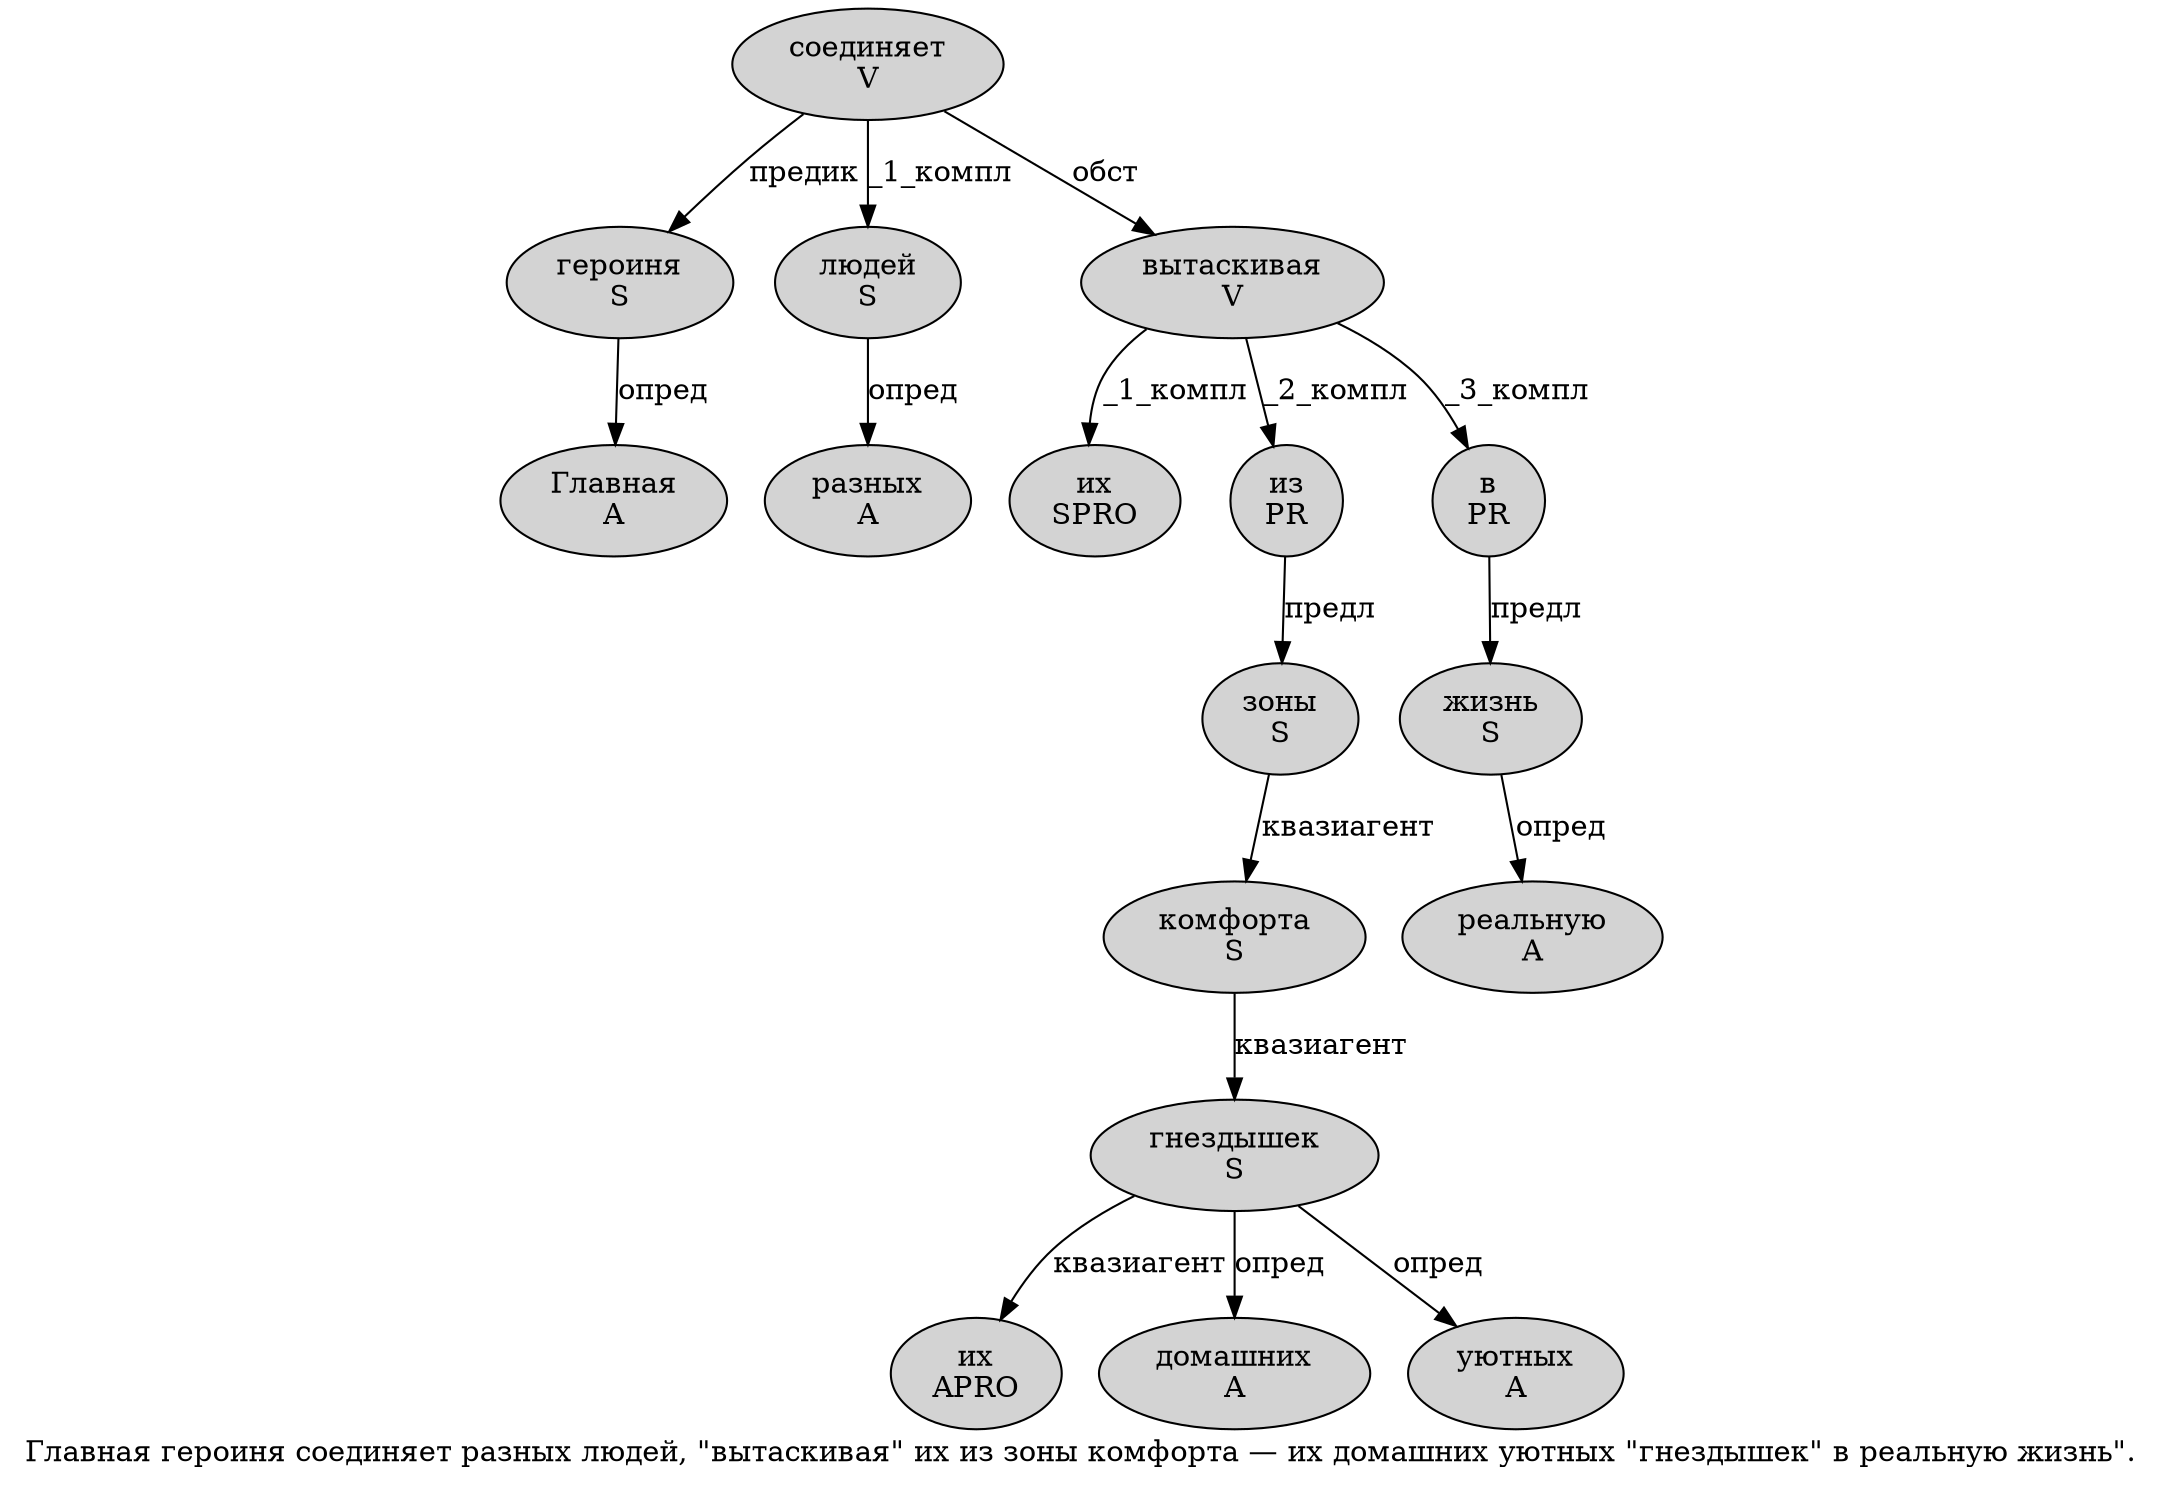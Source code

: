 digraph SENTENCE_965 {
	graph [label="Главная героиня соединяет разных людей, \"вытаскивая\" их из зоны комфорта — их домашних уютных \"гнездышек\" в реальную жизнь\"."]
	node [style=filled]
		0 [label="Главная
A" color="" fillcolor=lightgray penwidth=1 shape=ellipse]
		1 [label="героиня
S" color="" fillcolor=lightgray penwidth=1 shape=ellipse]
		2 [label="соединяет
V" color="" fillcolor=lightgray penwidth=1 shape=ellipse]
		3 [label="разных
A" color="" fillcolor=lightgray penwidth=1 shape=ellipse]
		4 [label="людей
S" color="" fillcolor=lightgray penwidth=1 shape=ellipse]
		7 [label="вытаскивая
V" color="" fillcolor=lightgray penwidth=1 shape=ellipse]
		9 [label="их
SPRO" color="" fillcolor=lightgray penwidth=1 shape=ellipse]
		10 [label="из
PR" color="" fillcolor=lightgray penwidth=1 shape=ellipse]
		11 [label="зоны
S" color="" fillcolor=lightgray penwidth=1 shape=ellipse]
		12 [label="комфорта
S" color="" fillcolor=lightgray penwidth=1 shape=ellipse]
		14 [label="их
APRO" color="" fillcolor=lightgray penwidth=1 shape=ellipse]
		15 [label="домашних
A" color="" fillcolor=lightgray penwidth=1 shape=ellipse]
		16 [label="уютных
A" color="" fillcolor=lightgray penwidth=1 shape=ellipse]
		18 [label="гнездышек
S" color="" fillcolor=lightgray penwidth=1 shape=ellipse]
		20 [label="в
PR" color="" fillcolor=lightgray penwidth=1 shape=ellipse]
		21 [label="реальную
A" color="" fillcolor=lightgray penwidth=1 shape=ellipse]
		22 [label="жизнь
S" color="" fillcolor=lightgray penwidth=1 shape=ellipse]
			7 -> 9 [label="_1_компл"]
			7 -> 10 [label="_2_компл"]
			7 -> 20 [label="_3_компл"]
			12 -> 18 [label="квазиагент"]
			22 -> 21 [label="опред"]
			11 -> 12 [label="квазиагент"]
			20 -> 22 [label="предл"]
			10 -> 11 [label="предл"]
			4 -> 3 [label="опред"]
			2 -> 1 [label="предик"]
			2 -> 4 [label="_1_компл"]
			2 -> 7 [label="обст"]
			18 -> 14 [label="квазиагент"]
			18 -> 15 [label="опред"]
			18 -> 16 [label="опред"]
			1 -> 0 [label="опред"]
}